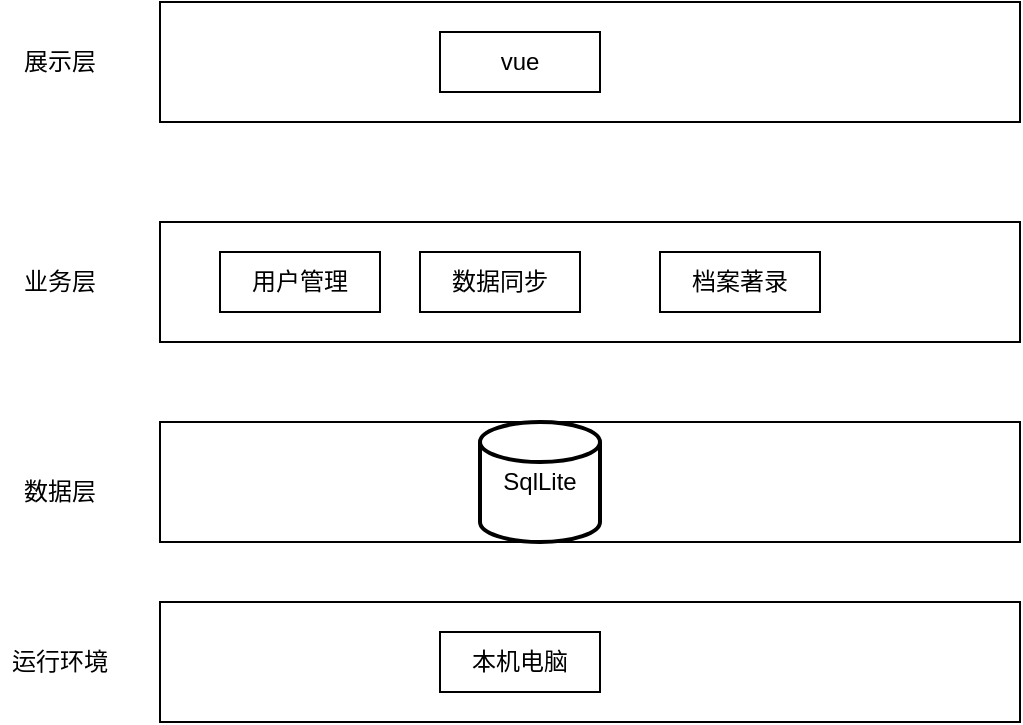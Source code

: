 <mxfile version="26.0.16">
  <diagram name="第 1 页" id="d91bJrMciSjmlM4cjwXa">
    <mxGraphModel dx="1434" dy="844" grid="1" gridSize="10" guides="1" tooltips="1" connect="1" arrows="1" fold="1" page="1" pageScale="1" pageWidth="827" pageHeight="1169" math="0" shadow="0">
      <root>
        <mxCell id="0" />
        <mxCell id="1" parent="0" />
        <mxCell id="1R-mK_RxA9jtd6qJ8Qr8-1" value="展示层" style="text;html=1;align=center;verticalAlign=middle;whiteSpace=wrap;rounded=0;" vertex="1" parent="1">
          <mxGeometry x="200" y="215" width="60" height="30" as="geometry" />
        </mxCell>
        <mxCell id="1R-mK_RxA9jtd6qJ8Qr8-2" value="业务层" style="text;html=1;align=center;verticalAlign=middle;whiteSpace=wrap;rounded=0;" vertex="1" parent="1">
          <mxGeometry x="200" y="325" width="60" height="30" as="geometry" />
        </mxCell>
        <mxCell id="1R-mK_RxA9jtd6qJ8Qr8-3" value="数据层" style="text;html=1;align=center;verticalAlign=middle;whiteSpace=wrap;rounded=0;" vertex="1" parent="1">
          <mxGeometry x="200" y="430" width="60" height="30" as="geometry" />
        </mxCell>
        <mxCell id="1R-mK_RxA9jtd6qJ8Qr8-4" value="运行环境" style="text;html=1;align=center;verticalAlign=middle;whiteSpace=wrap;rounded=0;" vertex="1" parent="1">
          <mxGeometry x="200" y="515" width="60" height="30" as="geometry" />
        </mxCell>
        <mxCell id="1R-mK_RxA9jtd6qJ8Qr8-5" value="" style="rounded=0;whiteSpace=wrap;html=1;" vertex="1" parent="1">
          <mxGeometry x="280" y="200" width="430" height="60" as="geometry" />
        </mxCell>
        <mxCell id="1R-mK_RxA9jtd6qJ8Qr8-6" value="" style="rounded=0;whiteSpace=wrap;html=1;" vertex="1" parent="1">
          <mxGeometry x="280" y="310" width="430" height="60" as="geometry" />
        </mxCell>
        <mxCell id="1R-mK_RxA9jtd6qJ8Qr8-7" value="" style="rounded=0;whiteSpace=wrap;html=1;" vertex="1" parent="1">
          <mxGeometry x="280" y="410" width="430" height="60" as="geometry" />
        </mxCell>
        <mxCell id="1R-mK_RxA9jtd6qJ8Qr8-8" value="" style="rounded=0;whiteSpace=wrap;html=1;" vertex="1" parent="1">
          <mxGeometry x="280" y="500" width="430" height="60" as="geometry" />
        </mxCell>
        <mxCell id="1R-mK_RxA9jtd6qJ8Qr8-9" value="vue" style="rounded=0;whiteSpace=wrap;html=1;" vertex="1" parent="1">
          <mxGeometry x="420" y="215" width="80" height="30" as="geometry" />
        </mxCell>
        <mxCell id="1R-mK_RxA9jtd6qJ8Qr8-10" value="用户管理" style="rounded=0;whiteSpace=wrap;html=1;" vertex="1" parent="1">
          <mxGeometry x="310" y="325" width="80" height="30" as="geometry" />
        </mxCell>
        <mxCell id="1R-mK_RxA9jtd6qJ8Qr8-11" value="数据同步" style="rounded=0;whiteSpace=wrap;html=1;" vertex="1" parent="1">
          <mxGeometry x="410" y="325" width="80" height="30" as="geometry" />
        </mxCell>
        <mxCell id="1R-mK_RxA9jtd6qJ8Qr8-12" value="档案著录" style="rounded=0;whiteSpace=wrap;html=1;" vertex="1" parent="1">
          <mxGeometry x="530" y="325" width="80" height="30" as="geometry" />
        </mxCell>
        <mxCell id="1R-mK_RxA9jtd6qJ8Qr8-14" value="本机电脑" style="rounded=0;whiteSpace=wrap;html=1;" vertex="1" parent="1">
          <mxGeometry x="420" y="515" width="80" height="30" as="geometry" />
        </mxCell>
        <mxCell id="1R-mK_RxA9jtd6qJ8Qr8-15" value="SqlLite" style="strokeWidth=2;html=1;shape=mxgraph.flowchart.database;whiteSpace=wrap;" vertex="1" parent="1">
          <mxGeometry x="440" y="410" width="60" height="60" as="geometry" />
        </mxCell>
      </root>
    </mxGraphModel>
  </diagram>
</mxfile>
